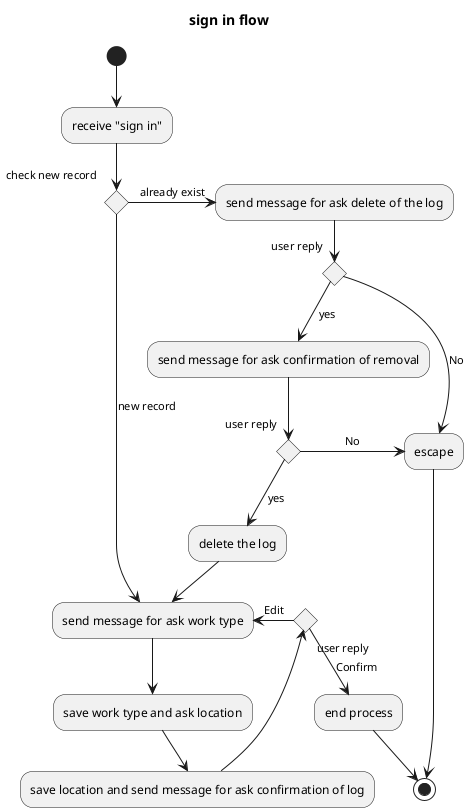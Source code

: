 @startuml

title sign in flow

(*) --> receive "sign in"
if "check new record" then
  -->[new record] "send message for ask work type"
  --> "save work type and ask location"
  --> "save location and send message for ask confirmation of log" 
  --> if "user reply" then
    -->[Confirm] "end process"
    --> (*)
  else
    ->[Edit] "send message for ask work type"
  endif
else
  ->[already exist] "send message for ask delete of the log"
  if "user reply" then
    -->[yes] "send message for ask confirmation of removal"
    if "user reply" then
        -->[yes] "delete the log"
        -->"send message for ask work type"
    else 
        ->[No] "escape"
    endif
  else
  -> [No] "escape"
  -> (*)
  endif

@enduml